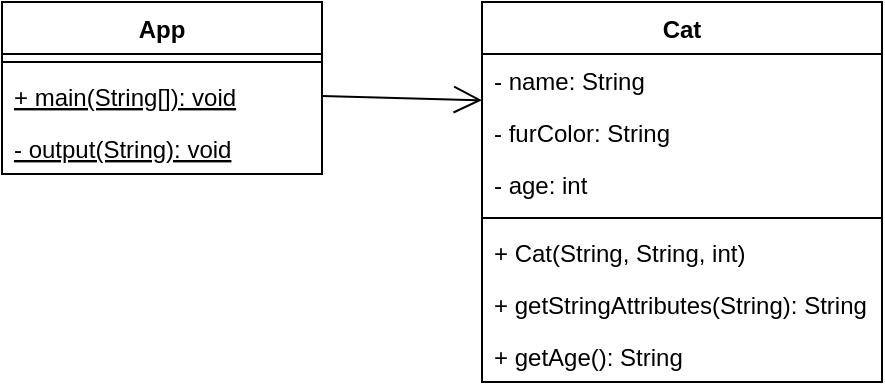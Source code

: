 <mxfile>
    <diagram name="App / Cat" id="seOgi6E_YYIxVNgKrndI">
        <mxGraphModel dx="761" dy="618" grid="1" gridSize="10" guides="1" tooltips="1" connect="1" arrows="1" fold="1" page="1" pageScale="1" pageWidth="827" pageHeight="1169" math="0" shadow="0">
            <root>
                <mxCell id="U2OBzzkkWx3GwxSl6DcJ-0"/>
                <mxCell id="U2OBzzkkWx3GwxSl6DcJ-1" parent="U2OBzzkkWx3GwxSl6DcJ-0"/>
                <mxCell id="U2OBzzkkWx3GwxSl6DcJ-2" value="Cat" style="swimlane;fontStyle=1;align=center;verticalAlign=top;childLayout=stackLayout;horizontal=1;startSize=26;horizontalStack=0;resizeParent=1;resizeParentMax=0;resizeLast=0;collapsible=1;marginBottom=0;" parent="U2OBzzkkWx3GwxSl6DcJ-1" vertex="1">
                    <mxGeometry x="400" y="80" width="200" height="190" as="geometry"/>
                </mxCell>
                <mxCell id="U2OBzzkkWx3GwxSl6DcJ-3" value="- name: String" style="text;strokeColor=none;fillColor=none;align=left;verticalAlign=top;spacingLeft=4;spacingRight=4;overflow=hidden;rotatable=0;points=[[0,0.5],[1,0.5]];portConstraint=eastwest;" parent="U2OBzzkkWx3GwxSl6DcJ-2" vertex="1">
                    <mxGeometry y="26" width="200" height="26" as="geometry"/>
                </mxCell>
                <mxCell id="U2OBzzkkWx3GwxSl6DcJ-4" value="- furColor: String" style="text;strokeColor=none;fillColor=none;align=left;verticalAlign=top;spacingLeft=4;spacingRight=4;overflow=hidden;rotatable=0;points=[[0,0.5],[1,0.5]];portConstraint=eastwest;" parent="U2OBzzkkWx3GwxSl6DcJ-2" vertex="1">
                    <mxGeometry y="52" width="200" height="26" as="geometry"/>
                </mxCell>
                <mxCell id="U2OBzzkkWx3GwxSl6DcJ-5" value="- age: int" style="text;strokeColor=none;fillColor=none;align=left;verticalAlign=top;spacingLeft=4;spacingRight=4;overflow=hidden;rotatable=0;points=[[0,0.5],[1,0.5]];portConstraint=eastwest;" parent="U2OBzzkkWx3GwxSl6DcJ-2" vertex="1">
                    <mxGeometry y="78" width="200" height="26" as="geometry"/>
                </mxCell>
                <mxCell id="U2OBzzkkWx3GwxSl6DcJ-6" value="" style="line;strokeWidth=1;fillColor=none;align=left;verticalAlign=middle;spacingTop=-1;spacingLeft=3;spacingRight=3;rotatable=0;labelPosition=right;points=[];portConstraint=eastwest;strokeColor=inherit;" parent="U2OBzzkkWx3GwxSl6DcJ-2" vertex="1">
                    <mxGeometry y="104" width="200" height="8" as="geometry"/>
                </mxCell>
                <mxCell id="U2OBzzkkWx3GwxSl6DcJ-7" value="+ Cat(String, String, int)" style="text;strokeColor=none;fillColor=none;align=left;verticalAlign=top;spacingLeft=4;spacingRight=4;overflow=hidden;rotatable=0;points=[[0,0.5],[1,0.5]];portConstraint=eastwest;" parent="U2OBzzkkWx3GwxSl6DcJ-2" vertex="1">
                    <mxGeometry y="112" width="200" height="26" as="geometry"/>
                </mxCell>
                <mxCell id="U2OBzzkkWx3GwxSl6DcJ-8" value="+ getStringAttributes(String): String" style="text;strokeColor=none;fillColor=none;align=left;verticalAlign=top;spacingLeft=4;spacingRight=4;overflow=hidden;rotatable=0;points=[[0,0.5],[1,0.5]];portConstraint=eastwest;" parent="U2OBzzkkWx3GwxSl6DcJ-2" vertex="1">
                    <mxGeometry y="138" width="200" height="26" as="geometry"/>
                </mxCell>
                <mxCell id="U2OBzzkkWx3GwxSl6DcJ-12" value="+ getAge(): String" style="text;strokeColor=none;fillColor=none;align=left;verticalAlign=top;spacingLeft=4;spacingRight=4;overflow=hidden;rotatable=0;points=[[0,0.5],[1,0.5]];portConstraint=eastwest;" parent="U2OBzzkkWx3GwxSl6DcJ-2" vertex="1">
                    <mxGeometry y="164" width="200" height="26" as="geometry"/>
                </mxCell>
                <mxCell id="__v72zaVcLgS8lT9iHOd-0" value="App" style="swimlane;fontStyle=1;align=center;verticalAlign=top;childLayout=stackLayout;horizontal=1;startSize=26;horizontalStack=0;resizeParent=1;resizeParentMax=0;resizeLast=0;collapsible=1;marginBottom=0;" parent="U2OBzzkkWx3GwxSl6DcJ-1" vertex="1">
                    <mxGeometry x="160" y="80" width="160" height="86" as="geometry"/>
                </mxCell>
                <mxCell id="__v72zaVcLgS8lT9iHOd-2" value="" style="line;strokeWidth=1;fillColor=none;align=left;verticalAlign=middle;spacingTop=-1;spacingLeft=3;spacingRight=3;rotatable=0;labelPosition=right;points=[];portConstraint=eastwest;strokeColor=inherit;" parent="__v72zaVcLgS8lT9iHOd-0" vertex="1">
                    <mxGeometry y="26" width="160" height="8" as="geometry"/>
                </mxCell>
                <mxCell id="__v72zaVcLgS8lT9iHOd-3" value="+ main(String[]): void" style="text;strokeColor=none;fillColor=none;align=left;verticalAlign=top;spacingLeft=4;spacingRight=4;overflow=hidden;rotatable=0;points=[[0,0.5],[1,0.5]];portConstraint=eastwest;fontStyle=4" parent="__v72zaVcLgS8lT9iHOd-0" vertex="1">
                    <mxGeometry y="34" width="160" height="26" as="geometry"/>
                </mxCell>
                <mxCell id="__v72zaVcLgS8lT9iHOd-4" value="- output(String): void" style="text;strokeColor=none;fillColor=none;align=left;verticalAlign=top;spacingLeft=4;spacingRight=4;overflow=hidden;rotatable=0;points=[[0,0.5],[1,0.5]];portConstraint=eastwest;fontStyle=4" parent="__v72zaVcLgS8lT9iHOd-0" vertex="1">
                    <mxGeometry y="60" width="160" height="26" as="geometry"/>
                </mxCell>
                <mxCell id="oVOyvCEGTaQx_4tFPgYd-0" value="" style="endArrow=open;endFill=1;endSize=12;html=1;exitX=1;exitY=0.5;exitDx=0;exitDy=0;entryX=0;entryY=0.89;entryDx=0;entryDy=0;entryPerimeter=0;" parent="U2OBzzkkWx3GwxSl6DcJ-1" source="__v72zaVcLgS8lT9iHOd-3" target="U2OBzzkkWx3GwxSl6DcJ-3" edge="1">
                    <mxGeometry width="160" relative="1" as="geometry">
                        <mxPoint x="280" y="230" as="sourcePoint"/>
                        <mxPoint x="380" y="220" as="targetPoint"/>
                    </mxGeometry>
                </mxCell>
            </root>
        </mxGraphModel>
    </diagram>
    <diagram name="Cat" id="BiKih6ZXxbXgmwBZVx7c">
        <mxGraphModel dx="761" dy="618" grid="1" gridSize="10" guides="1" tooltips="1" connect="1" arrows="1" fold="1" page="1" pageScale="1" pageWidth="827" pageHeight="1169" math="0" shadow="0">
            <root>
                <mxCell id="xC_mYDphiFA8glWNyAOH-0"/>
                <mxCell id="xC_mYDphiFA8glWNyAOH-1" parent="xC_mYDphiFA8glWNyAOH-0"/>
                <mxCell id="xC_mYDphiFA8glWNyAOH-2" value="Cat" style="swimlane;fontStyle=1;align=center;verticalAlign=top;childLayout=stackLayout;horizontal=1;startSize=26;horizontalStack=0;resizeParent=1;resizeParentMax=0;resizeLast=0;collapsible=1;marginBottom=0;" parent="xC_mYDphiFA8glWNyAOH-1" vertex="1">
                    <mxGeometry x="160" y="80" width="200" height="268" as="geometry"/>
                </mxCell>
                <mxCell id="xC_mYDphiFA8glWNyAOH-3" value="- name: String" style="text;strokeColor=none;fillColor=none;align=left;verticalAlign=top;spacingLeft=4;spacingRight=4;overflow=hidden;rotatable=0;points=[[0,0.5],[1,0.5]];portConstraint=eastwest;" parent="xC_mYDphiFA8glWNyAOH-2" vertex="1">
                    <mxGeometry y="26" width="200" height="26" as="geometry"/>
                </mxCell>
                <mxCell id="xC_mYDphiFA8glWNyAOH-4" value="- furColor: String" style="text;strokeColor=none;fillColor=none;align=left;verticalAlign=top;spacingLeft=4;spacingRight=4;overflow=hidden;rotatable=0;points=[[0,0.5],[1,0.5]];portConstraint=eastwest;" parent="xC_mYDphiFA8glWNyAOH-2" vertex="1">
                    <mxGeometry y="52" width="200" height="26" as="geometry"/>
                </mxCell>
                <mxCell id="xC_mYDphiFA8glWNyAOH-5" value="- age: int" style="text;strokeColor=none;fillColor=none;align=left;verticalAlign=top;spacingLeft=4;spacingRight=4;overflow=hidden;rotatable=0;points=[[0,0.5],[1,0.5]];portConstraint=eastwest;" parent="xC_mYDphiFA8glWNyAOH-2" vertex="1">
                    <mxGeometry y="78" width="200" height="26" as="geometry"/>
                </mxCell>
                <mxCell id="A64mY43b8c3ofN4frTXp-0" value="- isFemale: boolean" style="text;strokeColor=none;fillColor=none;align=left;verticalAlign=top;spacingLeft=4;spacingRight=4;overflow=hidden;rotatable=0;points=[[0,0.5],[1,0.5]];portConstraint=eastwest;" parent="xC_mYDphiFA8glWNyAOH-2" vertex="1">
                    <mxGeometry y="104" width="200" height="26" as="geometry"/>
                </mxCell>
                <mxCell id="A64mY43b8c3ofN4frTXp-1" value="- counter: int" style="text;strokeColor=none;fillColor=none;align=left;verticalAlign=top;spacingLeft=4;spacingRight=4;overflow=hidden;rotatable=0;points=[[0,0.5],[1,0.5]];portConstraint=eastwest;" parent="xC_mYDphiFA8glWNyAOH-2" vertex="1">
                    <mxGeometry y="130" width="200" height="26" as="geometry"/>
                </mxCell>
                <mxCell id="xC_mYDphiFA8glWNyAOH-6" value="" style="line;strokeWidth=1;fillColor=none;align=left;verticalAlign=middle;spacingTop=-1;spacingLeft=3;spacingRight=3;rotatable=0;labelPosition=right;points=[];portConstraint=eastwest;strokeColor=inherit;" parent="xC_mYDphiFA8glWNyAOH-2" vertex="1">
                    <mxGeometry y="156" width="200" height="8" as="geometry"/>
                </mxCell>
                <mxCell id="xC_mYDphiFA8glWNyAOH-7" value="+ Cat(String, String, int, boolean)" style="text;strokeColor=none;fillColor=none;align=left;verticalAlign=top;spacingLeft=4;spacingRight=4;overflow=hidden;rotatable=0;points=[[0,0.5],[1,0.5]];portConstraint=eastwest;" parent="xC_mYDphiFA8glWNyAOH-2" vertex="1">
                    <mxGeometry y="164" width="200" height="26" as="geometry"/>
                </mxCell>
                <mxCell id="xC_mYDphiFA8glWNyAOH-8" value="+ getStringAttributes(String): String" style="text;strokeColor=none;fillColor=none;align=left;verticalAlign=top;spacingLeft=4;spacingRight=4;overflow=hidden;rotatable=0;points=[[0,0.5],[1,0.5]];portConstraint=eastwest;" parent="xC_mYDphiFA8glWNyAOH-2" vertex="1">
                    <mxGeometry y="190" width="200" height="26" as="geometry"/>
                </mxCell>
                <mxCell id="xC_mYDphiFA8glWNyAOH-9" value="+ getAge(): String" style="text;strokeColor=none;fillColor=none;align=left;verticalAlign=top;spacingLeft=4;spacingRight=4;overflow=hidden;rotatable=0;points=[[0,0.5],[1,0.5]];portConstraint=eastwest;" parent="xC_mYDphiFA8glWNyAOH-2" vertex="1">
                    <mxGeometry y="216" width="200" height="26" as="geometry"/>
                </mxCell>
                <mxCell id="A64mY43b8c3ofN4frTXp-2" value="- checkCompliance(): String" style="text;strokeColor=none;fillColor=none;align=left;verticalAlign=top;spacingLeft=4;spacingRight=4;overflow=hidden;rotatable=0;points=[[0,0.5],[1,0.5]];portConstraint=eastwest;" parent="xC_mYDphiFA8glWNyAOH-2" vertex="1">
                    <mxGeometry y="242" width="200" height="26" as="geometry"/>
                </mxCell>
            </root>
        </mxGraphModel>
    </diagram>
    <diagram name="Cat-Tomcat" id="fUoW7yG67edt-1JhL002">
        <mxGraphModel grid="1" page="1" gridSize="10" guides="1" tooltips="1" connect="1" arrows="1" fold="1" pageScale="1" pageWidth="827" pageHeight="1169" math="0" shadow="0">
            <root>
                <mxCell id="IEBpeTN6QbndJ8pqbeFc-0"/>
                <mxCell id="IEBpeTN6QbndJ8pqbeFc-1" parent="IEBpeTN6QbndJ8pqbeFc-0"/>
                <mxCell id="IEBpeTN6QbndJ8pqbeFc-2" value="Cat" style="swimlane;fontStyle=1;align=center;verticalAlign=top;childLayout=stackLayout;horizontal=1;startSize=26;horizontalStack=0;resizeParent=1;resizeParentMax=0;resizeLast=0;collapsible=1;marginBottom=0;" parent="IEBpeTN6QbndJ8pqbeFc-1" vertex="1">
                    <mxGeometry x="80" y="80" width="200" height="484" as="geometry"/>
                </mxCell>
                <mxCell id="a075-ycIOywPaqvP3Rap-0" value="Cat" style="swimlane;fontStyle=1;align=center;verticalAlign=top;childLayout=stackLayout;horizontal=1;startSize=26;horizontalStack=0;resizeParent=1;resizeParentMax=0;resizeLast=0;collapsible=1;marginBottom=0;" vertex="1" parent="IEBpeTN6QbndJ8pqbeFc-2">
                    <mxGeometry y="26" width="200" height="242" as="geometry"/>
                </mxCell>
                <mxCell id="a075-ycIOywPaqvP3Rap-1" value="- name: String" style="text;strokeColor=none;fillColor=none;align=left;verticalAlign=top;spacingLeft=4;spacingRight=4;overflow=hidden;rotatable=0;points=[[0,0.5],[1,0.5]];portConstraint=eastwest;" vertex="1" parent="a075-ycIOywPaqvP3Rap-0">
                    <mxGeometry y="26" width="200" height="26" as="geometry"/>
                </mxCell>
                <mxCell id="a075-ycIOywPaqvP3Rap-2" value="- furColor: String" style="text;strokeColor=none;fillColor=none;align=left;verticalAlign=top;spacingLeft=4;spacingRight=4;overflow=hidden;rotatable=0;points=[[0,0.5],[1,0.5]];portConstraint=eastwest;" vertex="1" parent="a075-ycIOywPaqvP3Rap-0">
                    <mxGeometry y="52" width="200" height="26" as="geometry"/>
                </mxCell>
                <mxCell id="a075-ycIOywPaqvP3Rap-3" value="- age: int" style="text;strokeColor=none;fillColor=none;align=left;verticalAlign=top;spacingLeft=4;spacingRight=4;overflow=hidden;rotatable=0;points=[[0,0.5],[1,0.5]];portConstraint=eastwest;" vertex="1" parent="a075-ycIOywPaqvP3Rap-0">
                    <mxGeometry y="78" width="200" height="26" as="geometry"/>
                </mxCell>
                <mxCell id="a075-ycIOywPaqvP3Rap-4" value="- counter: int" style="text;strokeColor=none;fillColor=none;align=left;verticalAlign=top;spacingLeft=4;spacingRight=4;overflow=hidden;rotatable=0;points=[[0,0.5],[1,0.5]];portConstraint=eastwest;" vertex="1" parent="a075-ycIOywPaqvP3Rap-0">
                    <mxGeometry y="104" width="200" height="26" as="geometry"/>
                </mxCell>
                <mxCell id="a075-ycIOywPaqvP3Rap-5" value="" style="line;strokeWidth=1;fillColor=none;align=left;verticalAlign=middle;spacingTop=-1;spacingLeft=3;spacingRight=3;rotatable=0;labelPosition=right;points=[];portConstraint=eastwest;strokeColor=inherit;" vertex="1" parent="a075-ycIOywPaqvP3Rap-0">
                    <mxGeometry y="130" width="200" height="8" as="geometry"/>
                </mxCell>
                <mxCell id="a075-ycIOywPaqvP3Rap-6" value="+ Cat(String, String, int)" style="text;strokeColor=none;fillColor=none;align=left;verticalAlign=top;spacingLeft=4;spacingRight=4;overflow=hidden;rotatable=0;points=[[0,0.5],[1,0.5]];portConstraint=eastwest;" vertex="1" parent="a075-ycIOywPaqvP3Rap-0">
                    <mxGeometry y="138" width="200" height="26" as="geometry"/>
                </mxCell>
                <mxCell id="a075-ycIOywPaqvP3Rap-7" value="+ getStringAttributes(String): String" style="text;strokeColor=none;fillColor=none;align=left;verticalAlign=top;spacingLeft=4;spacingRight=4;overflow=hidden;rotatable=0;points=[[0,0.5],[1,0.5]];portConstraint=eastwest;" vertex="1" parent="a075-ycIOywPaqvP3Rap-0">
                    <mxGeometry y="164" width="200" height="26" as="geometry"/>
                </mxCell>
                <mxCell id="a075-ycIOywPaqvP3Rap-8" value="+ getAge(): String" style="text;strokeColor=none;fillColor=none;align=left;verticalAlign=top;spacingLeft=4;spacingRight=4;overflow=hidden;rotatable=0;points=[[0,0.5],[1,0.5]];portConstraint=eastwest;" vertex="1" parent="a075-ycIOywPaqvP3Rap-0">
                    <mxGeometry y="190" width="200" height="26" as="geometry"/>
                </mxCell>
                <mxCell id="a075-ycIOywPaqvP3Rap-9" value="- checkCompliance(): String" style="text;strokeColor=none;fillColor=none;align=left;verticalAlign=top;spacingLeft=4;spacingRight=4;overflow=hidden;rotatable=0;points=[[0,0.5],[1,0.5]];portConstraint=eastwest;" vertex="1" parent="a075-ycIOywPaqvP3Rap-0">
                    <mxGeometry y="216" width="200" height="26" as="geometry"/>
                </mxCell>
                <mxCell id="IEBpeTN6QbndJ8pqbeFc-3" value="- name: String" style="text;strokeColor=none;fillColor=none;align=left;verticalAlign=top;spacingLeft=4;spacingRight=4;overflow=hidden;rotatable=0;points=[[0,0.5],[1,0.5]];portConstraint=eastwest;" parent="IEBpeTN6QbndJ8pqbeFc-2" vertex="1">
                    <mxGeometry y="268" width="200" height="26" as="geometry"/>
                </mxCell>
                <mxCell id="IEBpeTN6QbndJ8pqbeFc-4" value="- furColor: String" style="text;strokeColor=none;fillColor=none;align=left;verticalAlign=top;spacingLeft=4;spacingRight=4;overflow=hidden;rotatable=0;points=[[0,0.5],[1,0.5]];portConstraint=eastwest;" parent="IEBpeTN6QbndJ8pqbeFc-2" vertex="1">
                    <mxGeometry y="294" width="200" height="26" as="geometry"/>
                </mxCell>
                <mxCell id="IEBpeTN6QbndJ8pqbeFc-5" value="- age: int" style="text;strokeColor=none;fillColor=none;align=left;verticalAlign=top;spacingLeft=4;spacingRight=4;overflow=hidden;rotatable=0;points=[[0,0.5],[1,0.5]];portConstraint=eastwest;" parent="IEBpeTN6QbndJ8pqbeFc-2" vertex="1">
                    <mxGeometry y="320" width="200" height="26" as="geometry"/>
                </mxCell>
                <mxCell id="IEBpeTN6QbndJ8pqbeFc-7" value="- counter: int" style="text;strokeColor=none;fillColor=none;align=left;verticalAlign=top;spacingLeft=4;spacingRight=4;overflow=hidden;rotatable=0;points=[[0,0.5],[1,0.5]];portConstraint=eastwest;" parent="IEBpeTN6QbndJ8pqbeFc-2" vertex="1">
                    <mxGeometry y="346" width="200" height="26" as="geometry"/>
                </mxCell>
                <mxCell id="IEBpeTN6QbndJ8pqbeFc-8" value="" style="line;strokeWidth=1;fillColor=none;align=left;verticalAlign=middle;spacingTop=-1;spacingLeft=3;spacingRight=3;rotatable=0;labelPosition=right;points=[];portConstraint=eastwest;strokeColor=inherit;" parent="IEBpeTN6QbndJ8pqbeFc-2" vertex="1">
                    <mxGeometry y="372" width="200" height="8" as="geometry"/>
                </mxCell>
                <mxCell id="IEBpeTN6QbndJ8pqbeFc-9" value="+ Cat(String, String, int)" style="text;strokeColor=none;fillColor=none;align=left;verticalAlign=top;spacingLeft=4;spacingRight=4;overflow=hidden;rotatable=0;points=[[0,0.5],[1,0.5]];portConstraint=eastwest;" parent="IEBpeTN6QbndJ8pqbeFc-2" vertex="1">
                    <mxGeometry y="380" width="200" height="26" as="geometry"/>
                </mxCell>
                <mxCell id="IEBpeTN6QbndJ8pqbeFc-10" value="+ getStringAttributes(String): String" style="text;strokeColor=none;fillColor=none;align=left;verticalAlign=top;spacingLeft=4;spacingRight=4;overflow=hidden;rotatable=0;points=[[0,0.5],[1,0.5]];portConstraint=eastwest;" parent="IEBpeTN6QbndJ8pqbeFc-2" vertex="1">
                    <mxGeometry y="406" width="200" height="26" as="geometry"/>
                </mxCell>
                <mxCell id="IEBpeTN6QbndJ8pqbeFc-11" value="+ getAge(): String" style="text;strokeColor=none;fillColor=none;align=left;verticalAlign=top;spacingLeft=4;spacingRight=4;overflow=hidden;rotatable=0;points=[[0,0.5],[1,0.5]];portConstraint=eastwest;" parent="IEBpeTN6QbndJ8pqbeFc-2" vertex="1">
                    <mxGeometry y="432" width="200" height="26" as="geometry"/>
                </mxCell>
                <mxCell id="IEBpeTN6QbndJ8pqbeFc-12" value="- checkCompliance(): String" style="text;strokeColor=none;fillColor=none;align=left;verticalAlign=top;spacingLeft=4;spacingRight=4;overflow=hidden;rotatable=0;points=[[0,0.5],[1,0.5]];portConstraint=eastwest;" parent="IEBpeTN6QbndJ8pqbeFc-2" vertex="1">
                    <mxGeometry y="458" width="200" height="26" as="geometry"/>
                </mxCell>
                <mxCell id="MQjMoXDgL8R7-9QJkZmo-0" value="Tomcat" style="swimlane;fontStyle=1;align=center;verticalAlign=top;childLayout=stackLayout;horizontal=1;startSize=26;horizontalStack=0;resizeParent=1;resizeParentMax=0;resizeLast=0;collapsible=1;marginBottom=0;" parent="IEBpeTN6QbndJ8pqbeFc-1" vertex="1">
                    <mxGeometry x="360" y="80" width="200" height="190" as="geometry"/>
                </mxCell>
                <mxCell id="MQjMoXDgL8R7-9QJkZmo-1" value="- name: String" style="text;strokeColor=none;fillColor=none;align=left;verticalAlign=top;spacingLeft=4;spacingRight=4;overflow=hidden;rotatable=0;points=[[0,0.5],[1,0.5]];portConstraint=eastwest;" parent="MQjMoXDgL8R7-9QJkZmo-0" vertex="1">
                    <mxGeometry y="26" width="200" height="26" as="geometry"/>
                </mxCell>
                <mxCell id="MQjMoXDgL8R7-9QJkZmo-2" value="- furColor: String" style="text;strokeColor=none;fillColor=none;align=left;verticalAlign=top;spacingLeft=4;spacingRight=4;overflow=hidden;rotatable=0;points=[[0,0.5],[1,0.5]];portConstraint=eastwest;" parent="MQjMoXDgL8R7-9QJkZmo-0" vertex="1">
                    <mxGeometry y="52" width="200" height="26" as="geometry"/>
                </mxCell>
                <mxCell id="MQjMoXDgL8R7-9QJkZmo-3" value="- age: int" style="text;strokeColor=none;fillColor=none;align=left;verticalAlign=top;spacingLeft=4;spacingRight=4;overflow=hidden;rotatable=0;points=[[0,0.5],[1,0.5]];portConstraint=eastwest;" parent="MQjMoXDgL8R7-9QJkZmo-0" vertex="1">
                    <mxGeometry y="78" width="200" height="26" as="geometry"/>
                </mxCell>
                <mxCell id="MQjMoXDgL8R7-9QJkZmo-6" value="" style="line;strokeWidth=1;fillColor=none;align=left;verticalAlign=middle;spacingTop=-1;spacingLeft=3;spacingRight=3;rotatable=0;labelPosition=right;points=[];portConstraint=eastwest;strokeColor=inherit;" parent="MQjMoXDgL8R7-9QJkZmo-0" vertex="1">
                    <mxGeometry y="104" width="200" height="8" as="geometry"/>
                </mxCell>
                <mxCell id="MQjMoXDgL8R7-9QJkZmo-7" value="+ Cat(String, String, int,)" style="text;strokeColor=none;fillColor=none;align=left;verticalAlign=top;spacingLeft=4;spacingRight=4;overflow=hidden;rotatable=0;points=[[0,0.5],[1,0.5]];portConstraint=eastwest;" parent="MQjMoXDgL8R7-9QJkZmo-0" vertex="1">
                    <mxGeometry y="112" width="200" height="26" as="geometry"/>
                </mxCell>
                <mxCell id="MQjMoXDgL8R7-9QJkZmo-8" value="+ getStringAttributes(String): String" style="text;strokeColor=none;fillColor=none;align=left;verticalAlign=top;spacingLeft=4;spacingRight=4;overflow=hidden;rotatable=0;points=[[0,0.5],[1,0.5]];portConstraint=eastwest;" parent="MQjMoXDgL8R7-9QJkZmo-0" vertex="1">
                    <mxGeometry y="138" width="200" height="26" as="geometry"/>
                </mxCell>
                <mxCell id="MQjMoXDgL8R7-9QJkZmo-9" value="+ getAge(): String" style="text;strokeColor=none;fillColor=none;align=left;verticalAlign=top;spacingLeft=4;spacingRight=4;overflow=hidden;rotatable=0;points=[[0,0.5],[1,0.5]];portConstraint=eastwest;" parent="MQjMoXDgL8R7-9QJkZmo-0" vertex="1">
                    <mxGeometry y="164" width="200" height="26" as="geometry"/>
                </mxCell>
            </root>
        </mxGraphModel>
    </diagram>
    <diagram name="TomCat- SuperCat" id="5aiV8MSlAknKSZELrl7a">
        <mxGraphModel dx="742" dy="445" grid="1" gridSize="10" guides="1" tooltips="1" connect="1" arrows="1" fold="1" page="1" pageScale="1" pageWidth="827" pageHeight="1169" math="0" shadow="0">
            <root>
                <mxCell id="tp7Xb8Q0xIlGQST_ZyGW-0"/>
                <mxCell id="tp7Xb8Q0xIlGQST_ZyGW-1" parent="tp7Xb8Q0xIlGQST_ZyGW-0"/>
                <mxCell id="tp7Xb8Q0xIlGQST_ZyGW-2" value="Cat" style="swimlane;fontStyle=1;align=center;verticalAlign=top;childLayout=stackLayout;horizontal=1;startSize=26;horizontalStack=0;resizeParent=1;resizeParentMax=0;resizeLast=0;collapsible=1;marginBottom=0;" vertex="1" parent="tp7Xb8Q0xIlGQST_ZyGW-1">
                    <mxGeometry x="60" y="360" width="200" height="138" as="geometry"/>
                </mxCell>
                <mxCell id="tp7Xb8Q0xIlGQST_ZyGW-6" value="- counter: int" style="text;strokeColor=none;fillColor=none;align=left;verticalAlign=top;spacingLeft=4;spacingRight=4;overflow=hidden;rotatable=0;points=[[0,0.5],[1,0.5]];portConstraint=eastwest;" vertex="1" parent="tp7Xb8Q0xIlGQST_ZyGW-2">
                    <mxGeometry y="26" width="200" height="26" as="geometry"/>
                </mxCell>
                <mxCell id="tp7Xb8Q0xIlGQST_ZyGW-7" value="" style="line;strokeWidth=1;fillColor=none;align=left;verticalAlign=middle;spacingTop=-1;spacingLeft=3;spacingRight=3;rotatable=0;labelPosition=right;points=[];portConstraint=eastwest;strokeColor=inherit;" vertex="1" parent="tp7Xb8Q0xIlGQST_ZyGW-2">
                    <mxGeometry y="52" width="200" height="8" as="geometry"/>
                </mxCell>
                <mxCell id="tp7Xb8Q0xIlGQST_ZyGW-8" value="+ Cat(String, String, int)" style="text;strokeColor=none;fillColor=none;align=left;verticalAlign=top;spacingLeft=4;spacingRight=4;overflow=hidden;rotatable=0;points=[[0,0.5],[1,0.5]];portConstraint=eastwest;" vertex="1" parent="tp7Xb8Q0xIlGQST_ZyGW-2">
                    <mxGeometry y="60" width="200" height="26" as="geometry"/>
                </mxCell>
                <mxCell id="tp7Xb8Q0xIlGQST_ZyGW-10" value="+ getAge(): String" style="text;strokeColor=none;fillColor=none;align=left;verticalAlign=top;spacingLeft=4;spacingRight=4;overflow=hidden;rotatable=0;points=[[0,0.5],[1,0.5]];portConstraint=eastwest;" vertex="1" parent="tp7Xb8Q0xIlGQST_ZyGW-2">
                    <mxGeometry y="86" width="200" height="26" as="geometry"/>
                </mxCell>
                <mxCell id="tp7Xb8Q0xIlGQST_ZyGW-11" value="- checkCompliance(): String" style="text;strokeColor=none;fillColor=none;align=left;verticalAlign=top;spacingLeft=4;spacingRight=4;overflow=hidden;rotatable=0;points=[[0,0.5],[1,0.5]];portConstraint=eastwest;" vertex="1" parent="tp7Xb8Q0xIlGQST_ZyGW-2">
                    <mxGeometry y="112" width="200" height="26" as="geometry"/>
                </mxCell>
                <mxCell id="tp7Xb8Q0xIlGQST_ZyGW-12" value="SuperCat" style="swimlane;fontStyle=1;align=center;verticalAlign=top;childLayout=stackLayout;horizontal=1;startSize=26;horizontalStack=0;resizeParent=1;resizeParentMax=0;resizeLast=0;collapsible=1;marginBottom=0;" vertex="1" parent="tp7Xb8Q0xIlGQST_ZyGW-1">
                    <mxGeometry x="280" y="70" width="200" height="164" as="geometry"/>
                </mxCell>
                <mxCell id="tp7Xb8Q0xIlGQST_ZyGW-13" value="- name: String" style="text;strokeColor=none;fillColor=none;align=left;verticalAlign=top;spacingLeft=4;spacingRight=4;overflow=hidden;rotatable=0;points=[[0,0.5],[1,0.5]];portConstraint=eastwest;" vertex="1" parent="tp7Xb8Q0xIlGQST_ZyGW-12">
                    <mxGeometry y="26" width="200" height="26" as="geometry"/>
                </mxCell>
                <mxCell id="tp7Xb8Q0xIlGQST_ZyGW-14" value="- furColor: String" style="text;strokeColor=none;fillColor=none;align=left;verticalAlign=top;spacingLeft=4;spacingRight=4;overflow=hidden;rotatable=0;points=[[0,0.5],[1,0.5]];portConstraint=eastwest;" vertex="1" parent="tp7Xb8Q0xIlGQST_ZyGW-12">
                    <mxGeometry y="52" width="200" height="26" as="geometry"/>
                </mxCell>
                <mxCell id="tp7Xb8Q0xIlGQST_ZyGW-15" value="# age: int" style="text;strokeColor=none;fillColor=none;align=left;verticalAlign=top;spacingLeft=4;spacingRight=4;overflow=hidden;rotatable=0;points=[[0,0.5],[1,0.5]];portConstraint=eastwest;" vertex="1" parent="tp7Xb8Q0xIlGQST_ZyGW-12">
                    <mxGeometry y="78" width="200" height="26" as="geometry"/>
                </mxCell>
                <mxCell id="tp7Xb8Q0xIlGQST_ZyGW-16" value="" style="line;strokeWidth=1;fillColor=none;align=left;verticalAlign=middle;spacingTop=-1;spacingLeft=3;spacingRight=3;rotatable=0;labelPosition=right;points=[];portConstraint=eastwest;strokeColor=inherit;" vertex="1" parent="tp7Xb8Q0xIlGQST_ZyGW-12">
                    <mxGeometry y="104" width="200" height="8" as="geometry"/>
                </mxCell>
                <mxCell id="tp7Xb8Q0xIlGQST_ZyGW-17" value="+ SuperCat(String, String, int,)" style="text;strokeColor=none;fillColor=none;align=left;verticalAlign=top;spacingLeft=4;spacingRight=4;overflow=hidden;rotatable=0;points=[[0,0.5],[1,0.5]];portConstraint=eastwest;" vertex="1" parent="tp7Xb8Q0xIlGQST_ZyGW-12">
                    <mxGeometry y="112" width="200" height="26" as="geometry"/>
                </mxCell>
                <mxCell id="tp7Xb8Q0xIlGQST_ZyGW-18" value="+ getStringAttributes(String): String" style="text;strokeColor=none;fillColor=none;align=left;verticalAlign=top;spacingLeft=4;spacingRight=4;overflow=hidden;rotatable=0;points=[[0,0.5],[1,0.5]];portConstraint=eastwest;" vertex="1" parent="tp7Xb8Q0xIlGQST_ZyGW-12">
                    <mxGeometry y="138" width="200" height="26" as="geometry"/>
                </mxCell>
                <mxCell id="TLpxp8fXdJtsYpT9o3L2-0" value="Tomcat" style="swimlane;fontStyle=1;align=center;verticalAlign=top;childLayout=stackLayout;horizontal=1;startSize=26;horizontalStack=0;resizeParent=1;resizeParentMax=0;resizeLast=0;collapsible=1;marginBottom=0;" vertex="1" parent="tp7Xb8Q0xIlGQST_ZyGW-1">
                    <mxGeometry x="460" y="360" width="200" height="86" as="geometry"/>
                </mxCell>
                <mxCell id="TLpxp8fXdJtsYpT9o3L2-5" value="" style="line;strokeWidth=1;fillColor=none;align=left;verticalAlign=middle;spacingTop=-1;spacingLeft=3;spacingRight=3;rotatable=0;labelPosition=right;points=[];portConstraint=eastwest;strokeColor=inherit;" vertex="1" parent="TLpxp8fXdJtsYpT9o3L2-0">
                    <mxGeometry y="26" width="200" height="8" as="geometry"/>
                </mxCell>
                <mxCell id="TLpxp8fXdJtsYpT9o3L2-6" value="+ SuperCat(String, String, int)" style="text;strokeColor=none;fillColor=none;align=left;verticalAlign=top;spacingLeft=4;spacingRight=4;overflow=hidden;rotatable=0;points=[[0,0.5],[1,0.5]];portConstraint=eastwest;" vertex="1" parent="TLpxp8fXdJtsYpT9o3L2-0">
                    <mxGeometry y="34" width="200" height="26" as="geometry"/>
                </mxCell>
                <mxCell id="TLpxp8fXdJtsYpT9o3L2-7" value="+ getStringAttributes(String): String" style="text;strokeColor=none;fillColor=none;align=left;verticalAlign=top;spacingLeft=4;spacingRight=4;overflow=hidden;rotatable=0;points=[[0,0.5],[1,0.5]];portConstraint=eastwest;" vertex="1" parent="TLpxp8fXdJtsYpT9o3L2-0">
                    <mxGeometry y="60" width="200" height="26" as="geometry"/>
                </mxCell>
                <mxCell id="TLpxp8fXdJtsYpT9o3L2-12" value="Extends" style="text;html=1;align=center;verticalAlign=middle;resizable=0;points=[];autosize=1;strokeColor=none;fillColor=none;" vertex="1" parent="tp7Xb8Q0xIlGQST_ZyGW-1">
                    <mxGeometry x="235" y="275" width="70" height="30" as="geometry"/>
                </mxCell>
                <mxCell id="TLpxp8fXdJtsYpT9o3L2-13" value="Extends" style="text;html=1;align=center;verticalAlign=middle;resizable=0;points=[];autosize=1;strokeColor=none;fillColor=none;" vertex="1" parent="tp7Xb8Q0xIlGQST_ZyGW-1">
                    <mxGeometry x="450" y="275" width="70" height="30" as="geometry"/>
                </mxCell>
                <mxCell id="TLpxp8fXdJtsYpT9o3L2-15" value="" style="endArrow=classic;html=1;entryX=0.155;entryY=1.077;entryDx=0;entryDy=0;entryPerimeter=0;exitX=0.855;exitY=0;exitDx=0;exitDy=0;exitPerimeter=0;" edge="1" parent="tp7Xb8Q0xIlGQST_ZyGW-1" source="tp7Xb8Q0xIlGQST_ZyGW-2" target="tp7Xb8Q0xIlGQST_ZyGW-18">
                    <mxGeometry width="50" height="50" relative="1" as="geometry">
                        <mxPoint x="230" y="360" as="sourcePoint"/>
                        <mxPoint x="280" y="310" as="targetPoint"/>
                    </mxGeometry>
                </mxCell>
                <mxCell id="TLpxp8fXdJtsYpT9o3L2-17" value="" style="endArrow=classic;html=1;entryX=0.85;entryY=1.231;entryDx=0;entryDy=0;entryPerimeter=0;exitX=0.32;exitY=-0.035;exitDx=0;exitDy=0;exitPerimeter=0;" edge="1" parent="tp7Xb8Q0xIlGQST_ZyGW-1" source="TLpxp8fXdJtsYpT9o3L2-0" target="tp7Xb8Q0xIlGQST_ZyGW-18">
                    <mxGeometry width="50" height="50" relative="1" as="geometry">
                        <mxPoint x="400" y="340" as="sourcePoint"/>
                        <mxPoint x="450" y="290" as="targetPoint"/>
                        <Array as="points">
                            <mxPoint x="480" y="290"/>
                        </Array>
                    </mxGeometry>
                </mxCell>
            </root>
        </mxGraphModel>
    </diagram>
</mxfile>